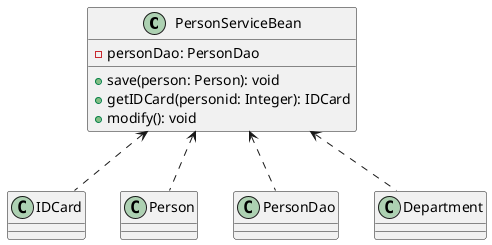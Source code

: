 @startuml

class PersonServiceBean
class IDCard
class Person
class PersonDao
class Department

PersonServiceBean <.. IDCard
PersonServiceBean <.. Person
PersonServiceBean <.. PersonDao
PersonServiceBean <.. Department

class PersonServiceBean {
-personDao: PersonDao
+save(person: Person): void
+getIDCard(personid: Integer): IDCard
+modify(): void
}

@enduml